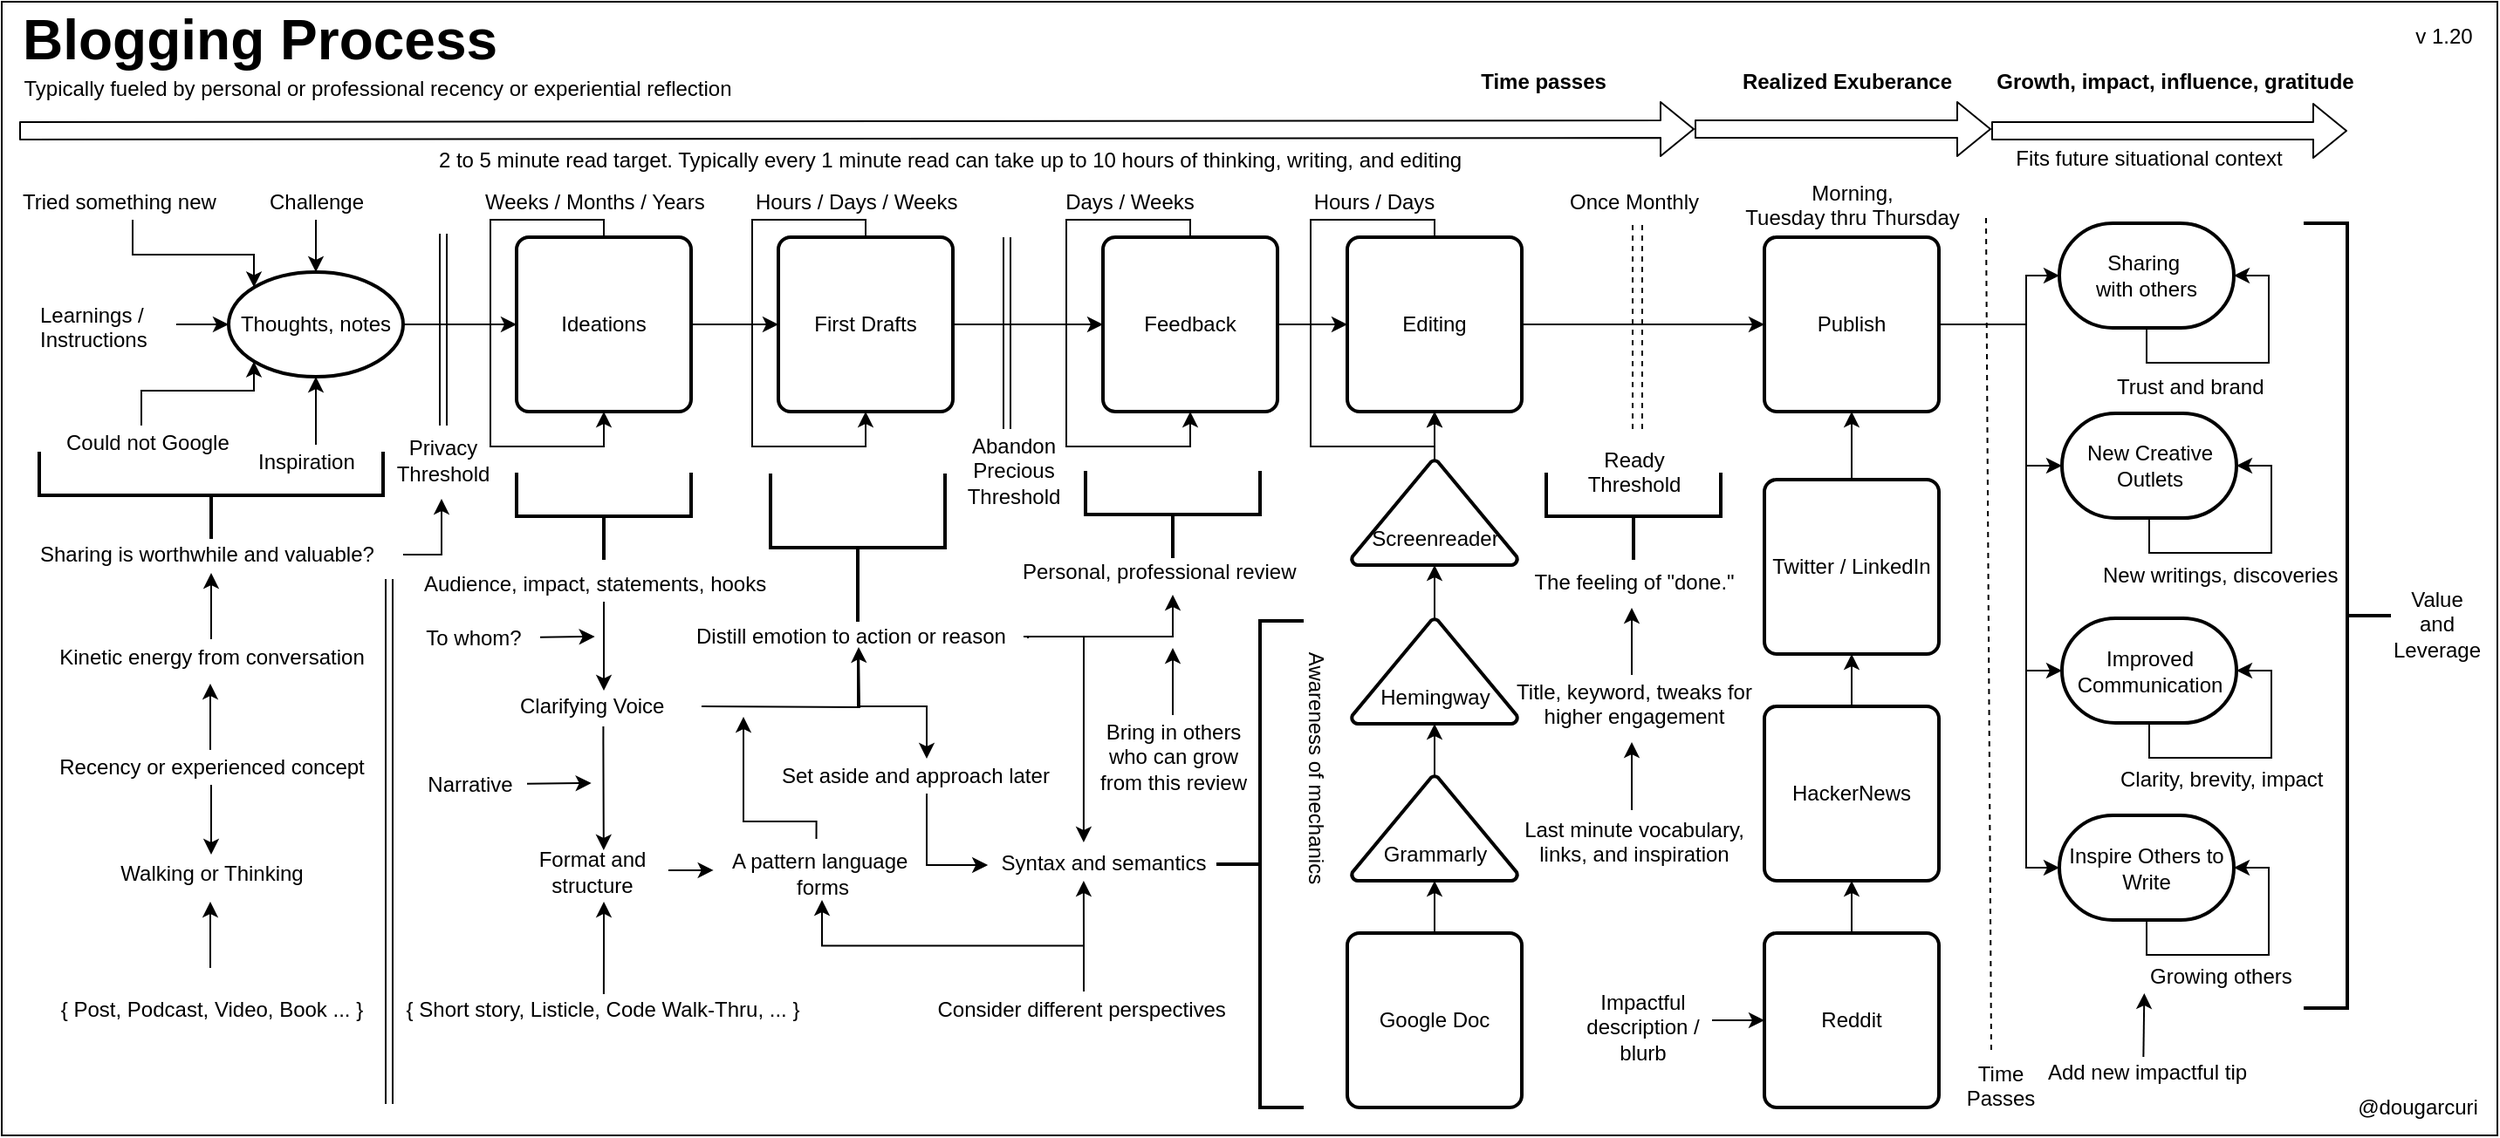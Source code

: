 <mxfile version="14.9.8" type="device"><diagram id="sORktMblNxH-J1R0v_uJ" name="process"><mxGraphModel dx="2148" dy="786" grid="1" gridSize="10" guides="1" tooltips="1" connect="1" arrows="1" fold="1" page="1" pageScale="1" pageWidth="850" pageHeight="1100" math="0" shadow="0"><root><mxCell id="0"/><mxCell id="1" parent="0"/><mxCell id="_Q_FbleokPixH2t-izun-12" value="" style="rounded=0;whiteSpace=wrap;html=1;align=center;fillColor=none;" parent="1" vertex="1"><mxGeometry x="-140" y="60" width="1430" height="650" as="geometry"/></mxCell><mxCell id="eukD2ALATDsCNfcXqx_N-5" style="edgeStyle=orthogonalEdgeStyle;rounded=0;orthogonalLoop=1;jettySize=auto;html=1;exitX=1;exitY=0.5;exitDx=0;exitDy=0;entryX=0;entryY=0.5;entryDx=0;entryDy=0;" parent="1" source="eukD2ALATDsCNfcXqx_N-1" target="eukD2ALATDsCNfcXqx_N-6" edge="1"><mxGeometry relative="1" as="geometry"><mxPoint x="295" y="245" as="targetPoint"/></mxGeometry></mxCell><mxCell id="eukD2ALATDsCNfcXqx_N-1" value="Ideations" style="rounded=1;whiteSpace=wrap;html=1;absoluteArcSize=1;arcSize=14;strokeWidth=2;" parent="1" vertex="1"><mxGeometry x="155" y="195" width="100" height="100" as="geometry"/></mxCell><mxCell id="eukD2ALATDsCNfcXqx_N-2" style="edgeStyle=orthogonalEdgeStyle;rounded=0;orthogonalLoop=1;jettySize=auto;html=1;entryX=0.5;entryY=1;entryDx=0;entryDy=0;" parent="1" source="eukD2ALATDsCNfcXqx_N-1" target="eukD2ALATDsCNfcXqx_N-1" edge="1"><mxGeometry relative="1" as="geometry"><Array as="points"><mxPoint x="205" y="185"/><mxPoint x="140" y="185"/><mxPoint x="140" y="315"/><mxPoint x="205" y="315"/></Array></mxGeometry></mxCell><mxCell id="eukD2ALATDsCNfcXqx_N-12" style="edgeStyle=orthogonalEdgeStyle;rounded=0;orthogonalLoop=1;jettySize=auto;html=1;exitX=1;exitY=0.5;exitDx=0;exitDy=0;entryX=0;entryY=0.5;entryDx=0;entryDy=0;" parent="1" source="eukD2ALATDsCNfcXqx_N-6" target="eukD2ALATDsCNfcXqx_N-11" edge="1"><mxGeometry relative="1" as="geometry"><mxPoint x="441" y="245" as="sourcePoint"/></mxGeometry></mxCell><mxCell id="eukD2ALATDsCNfcXqx_N-6" value="First Drafts" style="rounded=1;whiteSpace=wrap;html=1;absoluteArcSize=1;arcSize=14;strokeWidth=2;" parent="1" vertex="1"><mxGeometry x="305" y="195" width="100" height="100" as="geometry"/></mxCell><mxCell id="eukD2ALATDsCNfcXqx_N-8" style="edgeStyle=orthogonalEdgeStyle;rounded=0;orthogonalLoop=1;jettySize=auto;html=1;exitX=0.5;exitY=0;exitDx=0;exitDy=0;entryX=0.5;entryY=1;entryDx=0;entryDy=0;" parent="1" source="eukD2ALATDsCNfcXqx_N-6" target="eukD2ALATDsCNfcXqx_N-6" edge="1"><mxGeometry relative="1" as="geometry"><Array as="points"><mxPoint x="355" y="185"/><mxPoint x="290" y="185"/><mxPoint x="290" y="315"/><mxPoint x="355" y="315"/></Array></mxGeometry></mxCell><mxCell id="eukD2ALATDsCNfcXqx_N-9" value="Weeks / Months / Years" style="text;html=1;resizable=0;points=[];autosize=1;align=left;verticalAlign=top;spacingTop=-4;" parent="1" vertex="1"><mxGeometry x="135" y="165" width="140" height="20" as="geometry"/></mxCell><mxCell id="eukD2ALATDsCNfcXqx_N-10" value="Hours / Days / Weeks" style="text;html=1;resizable=0;points=[];autosize=1;align=left;verticalAlign=top;spacingTop=-4;" parent="1" vertex="1"><mxGeometry x="290" y="165" width="130" height="20" as="geometry"/></mxCell><mxCell id="eukD2ALATDsCNfcXqx_N-19" style="edgeStyle=orthogonalEdgeStyle;rounded=0;orthogonalLoop=1;jettySize=auto;html=1;exitX=1;exitY=0.5;exitDx=0;exitDy=0;entryX=0;entryY=0.5;entryDx=0;entryDy=0;" parent="1" source="eukD2ALATDsCNfcXqx_N-11" target="eukD2ALATDsCNfcXqx_N-23" edge="1"><mxGeometry relative="1" as="geometry"><mxPoint x="621" y="245" as="targetPoint"/></mxGeometry></mxCell><mxCell id="eukD2ALATDsCNfcXqx_N-11" value="Feedback" style="rounded=1;whiteSpace=wrap;html=1;absoluteArcSize=1;arcSize=14;strokeWidth=2;" parent="1" vertex="1"><mxGeometry x="491" y="195" width="100" height="100" as="geometry"/></mxCell><mxCell id="eukD2ALATDsCNfcXqx_N-15" style="edgeStyle=orthogonalEdgeStyle;rounded=0;orthogonalLoop=1;jettySize=auto;html=1;exitX=0.5;exitY=0;exitDx=0;exitDy=0;entryX=0.5;entryY=1;entryDx=0;entryDy=0;" parent="1" source="eukD2ALATDsCNfcXqx_N-11" target="eukD2ALATDsCNfcXqx_N-11" edge="1"><mxGeometry relative="1" as="geometry"><Array as="points"><mxPoint x="541" y="185"/><mxPoint x="470" y="185"/><mxPoint x="470" y="315"/><mxPoint x="541" y="315"/></Array></mxGeometry></mxCell><mxCell id="eukD2ALATDsCNfcXqx_N-16" value="Days / Weeks" style="text;html=1;resizable=0;points=[];align=center;verticalAlign=middle;labelBackgroundColor=#ffffff;" parent="eukD2ALATDsCNfcXqx_N-15" vertex="1" connectable="0"><mxGeometry x="-0.569" y="-4" relative="1" as="geometry"><mxPoint x="20" y="-6" as="offset"/></mxGeometry></mxCell><mxCell id="eukD2ALATDsCNfcXqx_N-27" style="edgeStyle=orthogonalEdgeStyle;rounded=0;orthogonalLoop=1;jettySize=auto;html=1;exitX=1;exitY=0.5;exitDx=0;exitDy=0;entryX=0;entryY=0.5;entryDx=0;entryDy=0;" parent="1" source="eukD2ALATDsCNfcXqx_N-23" target="eukD2ALATDsCNfcXqx_N-25" edge="1"><mxGeometry relative="1" as="geometry"/></mxCell><mxCell id="eukD2ALATDsCNfcXqx_N-23" value="Editing" style="rounded=1;whiteSpace=wrap;html=1;absoluteArcSize=1;arcSize=14;strokeWidth=2;" parent="1" vertex="1"><mxGeometry x="631" y="195" width="100" height="100" as="geometry"/></mxCell><mxCell id="eukD2ALATDsCNfcXqx_N-84" style="edgeStyle=orthogonalEdgeStyle;rounded=0;orthogonalLoop=1;jettySize=auto;html=1;exitX=1;exitY=0.5;exitDx=0;exitDy=0;entryX=0;entryY=0.5;entryDx=0;entryDy=0;entryPerimeter=0;" parent="1" source="eukD2ALATDsCNfcXqx_N-25" target="eukD2ALATDsCNfcXqx_N-85" edge="1"><mxGeometry relative="1" as="geometry"><mxPoint x="1019" y="245" as="targetPoint"/><Array as="points"><mxPoint x="1020" y="245"/><mxPoint x="1020" y="217"/></Array></mxGeometry></mxCell><mxCell id="XDr_hpNu63dDBBwY_nkR-8" style="edgeStyle=orthogonalEdgeStyle;rounded=0;orthogonalLoop=1;jettySize=auto;html=1;exitX=1;exitY=0.5;exitDx=0;exitDy=0;entryX=0;entryY=0.5;entryDx=0;entryDy=0;entryPerimeter=0;" parent="1" source="eukD2ALATDsCNfcXqx_N-25" target="eukD2ALATDsCNfcXqx_N-131" edge="1"><mxGeometry relative="1" as="geometry"><Array as="points"><mxPoint x="1020" y="245"/><mxPoint x="1020" y="443"/></Array></mxGeometry></mxCell><mxCell id="XDr_hpNu63dDBBwY_nkR-9" style="edgeStyle=orthogonalEdgeStyle;rounded=0;orthogonalLoop=1;jettySize=auto;html=1;exitX=1;exitY=0.5;exitDx=0;exitDy=0;entryX=0;entryY=0.5;entryDx=0;entryDy=0;entryPerimeter=0;" parent="1" source="eukD2ALATDsCNfcXqx_N-25" target="_Q_FbleokPixH2t-izun-14" edge="1"><mxGeometry relative="1" as="geometry"><Array as="points"><mxPoint x="1020" y="245"/><mxPoint x="1020" y="557"/></Array></mxGeometry></mxCell><mxCell id="XDr_hpNu63dDBBwY_nkR-10" style="edgeStyle=orthogonalEdgeStyle;rounded=0;orthogonalLoop=1;jettySize=auto;html=1;exitX=1;exitY=0.5;exitDx=0;exitDy=0;entryX=0;entryY=0.5;entryDx=0;entryDy=0;entryPerimeter=0;" parent="1" source="eukD2ALATDsCNfcXqx_N-25" target="eukD2ALATDsCNfcXqx_N-128" edge="1"><mxGeometry relative="1" as="geometry"><Array as="points"><mxPoint x="1020" y="245"/><mxPoint x="1020" y="326"/></Array></mxGeometry></mxCell><mxCell id="eukD2ALATDsCNfcXqx_N-25" value="Publish" style="rounded=1;whiteSpace=wrap;html=1;absoluteArcSize=1;arcSize=14;strokeWidth=2;" parent="1" vertex="1"><mxGeometry x="870" y="195" width="100" height="100" as="geometry"/></mxCell><mxCell id="eukD2ALATDsCNfcXqx_N-34" style="edgeStyle=orthogonalEdgeStyle;rounded=0;orthogonalLoop=1;jettySize=auto;html=1;exitX=0.5;exitY=0;exitDx=0;exitDy=0;entryX=0.5;entryY=1;entryDx=0;entryDy=0;" parent="1" source="eukD2ALATDsCNfcXqx_N-29" target="eukD2ALATDsCNfcXqx_N-30" edge="1"><mxGeometry relative="1" as="geometry"/></mxCell><mxCell id="eukD2ALATDsCNfcXqx_N-29" value="HackerNews" style="rounded=1;whiteSpace=wrap;html=1;absoluteArcSize=1;arcSize=14;strokeWidth=2;" parent="1" vertex="1"><mxGeometry x="870" y="464" width="100" height="100" as="geometry"/></mxCell><mxCell id="eukD2ALATDsCNfcXqx_N-33" style="edgeStyle=orthogonalEdgeStyle;rounded=0;orthogonalLoop=1;jettySize=auto;html=1;exitX=0.5;exitY=0;exitDx=0;exitDy=0;entryX=0.5;entryY=1;entryDx=0;entryDy=0;" parent="1" source="eukD2ALATDsCNfcXqx_N-30" target="eukD2ALATDsCNfcXqx_N-25" edge="1"><mxGeometry relative="1" as="geometry"/></mxCell><mxCell id="eukD2ALATDsCNfcXqx_N-30" value="Twitter / LinkedIn" style="rounded=1;whiteSpace=wrap;html=1;absoluteArcSize=1;arcSize=14;strokeWidth=2;" parent="1" vertex="1"><mxGeometry x="870" y="334" width="100" height="100" as="geometry"/></mxCell><mxCell id="eukD2ALATDsCNfcXqx_N-35" style="edgeStyle=orthogonalEdgeStyle;rounded=0;orthogonalLoop=1;jettySize=auto;html=1;exitX=0.5;exitY=0;exitDx=0;exitDy=0;entryX=0.5;entryY=1;entryDx=0;entryDy=0;" parent="1" source="eukD2ALATDsCNfcXqx_N-31" target="eukD2ALATDsCNfcXqx_N-29" edge="1"><mxGeometry relative="1" as="geometry"/></mxCell><mxCell id="eukD2ALATDsCNfcXqx_N-31" value="Reddit" style="rounded=1;whiteSpace=wrap;html=1;absoluteArcSize=1;arcSize=14;strokeWidth=2;" parent="1" vertex="1"><mxGeometry x="870" y="594" width="100" height="100" as="geometry"/></mxCell><mxCell id="eukD2ALATDsCNfcXqx_N-41" style="edgeStyle=orthogonalEdgeStyle;rounded=0;orthogonalLoop=1;jettySize=auto;html=1;exitX=0.5;exitY=0;exitDx=0;exitDy=0;entryX=0.5;entryY=1;entryDx=0;entryDy=0;exitPerimeter=0;" parent="1" source="eukD2ALATDsCNfcXqx_N-57" target="eukD2ALATDsCNfcXqx_N-23" edge="1"><mxGeometry relative="1" as="geometry"><mxPoint x="681" y="334" as="sourcePoint"/></mxGeometry></mxCell><mxCell id="eukD2ALATDsCNfcXqx_N-42" value="&lt;b&gt;&lt;font style=&quot;font-size: 32px&quot;&gt;Blogging Process&lt;/font&gt;&lt;/b&gt;" style="text;html=1;resizable=0;points=[];autosize=1;align=left;verticalAlign=top;spacingTop=-4;" parent="1" vertex="1"><mxGeometry x="-130" y="60" width="290" height="20" as="geometry"/></mxCell><mxCell id="eukD2ALATDsCNfcXqx_N-43" value="" style="strokeWidth=2;html=1;shape=mxgraph.flowchart.annotation_2;align=left;labelPosition=right;pointerEvents=1;rotation=-90;" parent="1" vertex="1"><mxGeometry x="180" y="305" width="50" height="100" as="geometry"/></mxCell><mxCell id="eukD2ALATDsCNfcXqx_N-74" value="" style="edgeStyle=orthogonalEdgeStyle;rounded=0;orthogonalLoop=1;jettySize=auto;html=1;" parent="1" source="eukD2ALATDsCNfcXqx_N-44" edge="1"><mxGeometry relative="1" as="geometry"><mxPoint x="205" y="455" as="targetPoint"/></mxGeometry></mxCell><mxCell id="eukD2ALATDsCNfcXqx_N-44" value="Audience, impact, statements, hooks" style="text;html=1;resizable=0;points=[];autosize=1;align=left;verticalAlign=top;spacingTop=-4;" parent="1" vertex="1"><mxGeometry x="100" y="384" width="210" height="20" as="geometry"/></mxCell><mxCell id="eukD2ALATDsCNfcXqx_N-94" style="edgeStyle=orthogonalEdgeStyle;rounded=0;orthogonalLoop=1;jettySize=auto;html=1;entryX=0.473;entryY=0.8;entryDx=0;entryDy=0;entryPerimeter=0;" parent="1" edge="1"><mxGeometry relative="1" as="geometry"><mxPoint x="261" y="464" as="sourcePoint"/><mxPoint x="351" y="430" as="targetPoint"/></mxGeometry></mxCell><mxCell id="eukD2ALATDsCNfcXqx_N-73" value="Clarifying Voice" style="text;html=1;resizable=0;points=[];autosize=1;align=left;verticalAlign=top;spacingTop=-4;" parent="1" vertex="1"><mxGeometry x="155" y="454" width="100" height="20" as="geometry"/></mxCell><mxCell id="eukD2ALATDsCNfcXqx_N-45" value="" style="strokeWidth=2;html=1;shape=mxgraph.flowchart.annotation_2;align=left;labelPosition=right;pointerEvents=1;rotation=-90;" parent="1" vertex="1"><mxGeometry x="506" y="304" width="50" height="100" as="geometry"/></mxCell><mxCell id="eukD2ALATDsCNfcXqx_N-46" value="Personal, professional review" style="text;html=1;resizable=0;points=[];autosize=1;align=left;verticalAlign=top;spacingTop=-4;" parent="1" vertex="1"><mxGeometry x="443" y="377" width="170" height="20" as="geometry"/></mxCell><mxCell id="eukD2ALATDsCNfcXqx_N-47" value="" style="strokeWidth=2;html=1;shape=mxgraph.flowchart.annotation_2;align=left;labelPosition=right;pointerEvents=1;rotation=-90;" parent="1" vertex="1"><mxGeometry x="308" y="323" width="85" height="100" as="geometry"/></mxCell><mxCell id="eukD2ALATDsCNfcXqx_N-99" style="edgeStyle=orthogonalEdgeStyle;rounded=0;orthogonalLoop=1;jettySize=auto;html=1;entryX=0.518;entryY=1.1;entryDx=0;entryDy=0;entryPerimeter=0;exitX=1.013;exitY=0.5;exitDx=0;exitDy=0;exitPerimeter=0;" parent="1" edge="1"><mxGeometry relative="1" as="geometry"><Array as="points"><mxPoint x="448" y="424"/><mxPoint x="531" y="424"/></Array><mxPoint x="448" y="425" as="sourcePoint"/><mxPoint x="531" y="400" as="targetPoint"/></mxGeometry></mxCell><mxCell id="eukD2ALATDsCNfcXqx_N-101" style="edgeStyle=orthogonalEdgeStyle;rounded=0;orthogonalLoop=1;jettySize=auto;html=1;entryX=0.415;entryY=-0.1;entryDx=0;entryDy=0;entryPerimeter=0;" parent="1" source="eukD2ALATDsCNfcXqx_N-48" target="eukD2ALATDsCNfcXqx_N-71" edge="1"><mxGeometry relative="1" as="geometry"><mxPoint x="480" y="540" as="targetPoint"/><Array as="points"><mxPoint x="480" y="424"/></Array></mxGeometry></mxCell><mxCell id="eukD2ALATDsCNfcXqx_N-115" style="edgeStyle=orthogonalEdgeStyle;rounded=0;orthogonalLoop=1;jettySize=auto;html=1;" parent="1" source="eukD2ALATDsCNfcXqx_N-48" target="eukD2ALATDsCNfcXqx_N-113" edge="1"><mxGeometry relative="1" as="geometry"/></mxCell><mxCell id="eukD2ALATDsCNfcXqx_N-48" value="Distill emotion to action or reason" style="text;html=1;resizable=0;points=[];autosize=1;align=left;verticalAlign=top;spacingTop=-4;" parent="1" vertex="1"><mxGeometry x="255.5" y="414" width="190" height="20" as="geometry"/></mxCell><mxCell id="eukD2ALATDsCNfcXqx_N-63" style="edgeStyle=orthogonalEdgeStyle;rounded=0;orthogonalLoop=1;jettySize=auto;html=1;exitX=0.5;exitY=0;exitDx=0;exitDy=0;entryX=0.5;entryY=1;entryDx=0;entryDy=0;entryPerimeter=0;" parent="1" source="eukD2ALATDsCNfcXqx_N-51" target="eukD2ALATDsCNfcXqx_N-55" edge="1"><mxGeometry relative="1" as="geometry"/></mxCell><mxCell id="eukD2ALATDsCNfcXqx_N-51" value="Google Doc" style="rounded=1;whiteSpace=wrap;html=1;absoluteArcSize=1;arcSize=14;strokeWidth=2;" parent="1" vertex="1"><mxGeometry x="631" y="594" width="100" height="100" as="geometry"/></mxCell><mxCell id="eukD2ALATDsCNfcXqx_N-61" style="edgeStyle=orthogonalEdgeStyle;rounded=0;orthogonalLoop=1;jettySize=auto;html=1;exitX=0.5;exitY=0;exitDx=0;exitDy=0;exitPerimeter=0;" parent="1" source="eukD2ALATDsCNfcXqx_N-55" target="eukD2ALATDsCNfcXqx_N-56" edge="1"><mxGeometry relative="1" as="geometry"/></mxCell><mxCell id="eukD2ALATDsCNfcXqx_N-55" value="&lt;br&gt;&lt;br&gt;Grammarly" style="strokeWidth=2;html=1;shape=mxgraph.flowchart.extract_or_measurement;whiteSpace=wrap;" parent="1" vertex="1"><mxGeometry x="633.5" y="504" width="95" height="60" as="geometry"/></mxCell><mxCell id="eukD2ALATDsCNfcXqx_N-59" style="edgeStyle=orthogonalEdgeStyle;rounded=0;orthogonalLoop=1;jettySize=auto;html=1;exitX=0.5;exitY=0;exitDx=0;exitDy=0;exitPerimeter=0;entryX=0.5;entryY=1;entryDx=0;entryDy=0;entryPerimeter=0;" parent="1" source="eukD2ALATDsCNfcXqx_N-56" target="eukD2ALATDsCNfcXqx_N-57" edge="1"><mxGeometry relative="1" as="geometry"/></mxCell><mxCell id="eukD2ALATDsCNfcXqx_N-56" value="&lt;br&gt;&lt;br&gt;Hemingway" style="strokeWidth=2;html=1;shape=mxgraph.flowchart.extract_or_measurement;whiteSpace=wrap;" parent="1" vertex="1"><mxGeometry x="633.5" y="414" width="95" height="60" as="geometry"/></mxCell><mxCell id="eukD2ALATDsCNfcXqx_N-57" value="&lt;br&gt;&lt;br&gt;Screenreader" style="strokeWidth=2;html=1;shape=mxgraph.flowchart.extract_or_measurement;whiteSpace=wrap;" parent="1" vertex="1"><mxGeometry x="633.5" y="323" width="95" height="60" as="geometry"/></mxCell><mxCell id="eukD2ALATDsCNfcXqx_N-64" value="" style="shape=flexArrow;endArrow=classic;html=1;" parent="1" edge="1"><mxGeometry width="50" height="50" relative="1" as="geometry"><mxPoint x="-130" y="134" as="sourcePoint"/><mxPoint x="830" y="133" as="targetPoint"/></mxGeometry></mxCell><mxCell id="eukD2ALATDsCNfcXqx_N-65" value="Typically fueled by personal or professional recency or experiential reflection" style="text;html=1;resizable=0;points=[];align=center;verticalAlign=middle;labelBackgroundColor=#ffffff;" parent="eukD2ALATDsCNfcXqx_N-64" vertex="1" connectable="0"><mxGeometry x="-0.572" y="3" relative="1" as="geometry"><mxPoint x="-1" y="-21" as="offset"/></mxGeometry></mxCell><mxCell id="eukD2ALATDsCNfcXqx_N-69" value="" style="strokeWidth=2;html=1;shape=mxgraph.flowchart.annotation_2;align=left;labelPosition=right;pointerEvents=1;rotation=0;" parent="1" vertex="1"><mxGeometry x="556" y="415" width="50" height="279" as="geometry"/></mxCell><mxCell id="eukD2ALATDsCNfcXqx_N-71" value="Syntax and semantics" style="text;html=1;resizable=0;points=[];autosize=1;align=center;verticalAlign=top;spacingTop=-4;" parent="1" vertex="1"><mxGeometry x="426" y="544" width="130" height="20" as="geometry"/></mxCell><mxCell id="eukD2ALATDsCNfcXqx_N-75" value="" style="shape=link;html=1;" parent="1" edge="1"><mxGeometry width="50" height="50" relative="1" as="geometry"><mxPoint x="436" y="305" as="sourcePoint"/><mxPoint x="436" y="195" as="targetPoint"/></mxGeometry></mxCell><mxCell id="eukD2ALATDsCNfcXqx_N-76" value="Abandon&lt;br&gt;Precious Threshold" style="text;html=1;strokeColor=none;fillColor=none;align=center;verticalAlign=middle;whiteSpace=wrap;rounded=0;" parent="1" vertex="1"><mxGeometry x="420" y="319" width="40" height="20" as="geometry"/></mxCell><mxCell id="eukD2ALATDsCNfcXqx_N-80" value="" style="endArrow=none;dashed=1;html=1;" parent="1" edge="1"><mxGeometry width="50" height="50" relative="1" as="geometry"><mxPoint x="794.5" y="305" as="sourcePoint"/><mxPoint x="794.5" y="185" as="targetPoint"/></mxGeometry></mxCell><mxCell id="eukD2ALATDsCNfcXqx_N-81" value="Ready&lt;br&gt;Threshold" style="text;html=1;resizable=0;points=[];autosize=1;align=center;verticalAlign=top;spacingTop=-4;" parent="1" vertex="1"><mxGeometry x="760" y="313" width="70" height="30" as="geometry"/></mxCell><mxCell id="eukD2ALATDsCNfcXqx_N-83" style="edgeStyle=orthogonalEdgeStyle;rounded=0;orthogonalLoop=1;jettySize=auto;html=1;exitX=1;exitY=0.5;exitDx=0;exitDy=0;exitPerimeter=0;entryX=0;entryY=0.5;entryDx=0;entryDy=0;" parent="1" source="eukD2ALATDsCNfcXqx_N-82" target="eukD2ALATDsCNfcXqx_N-1" edge="1"><mxGeometry relative="1" as="geometry"/></mxCell><mxCell id="eukD2ALATDsCNfcXqx_N-82" value="Thoughts, notes" style="strokeWidth=2;html=1;shape=mxgraph.flowchart.start_1;whiteSpace=wrap;" parent="1" vertex="1"><mxGeometry x="-10" y="215" width="100" height="60" as="geometry"/></mxCell><mxCell id="eukD2ALATDsCNfcXqx_N-85" value="Sharing&amp;nbsp;&lt;br&gt;with others" style="strokeWidth=2;html=1;shape=mxgraph.flowchart.terminator;whiteSpace=wrap;" parent="1" vertex="1"><mxGeometry x="1039" y="187" width="100" height="60" as="geometry"/></mxCell><mxCell id="eukD2ALATDsCNfcXqx_N-87" value="" style="endArrow=none;dashed=1;html=1;exitX=0.4;exitY=-0.133;exitDx=0;exitDy=0;exitPerimeter=0;" parent="1" source="eukD2ALATDsCNfcXqx_N-88" edge="1"><mxGeometry width="50" height="50" relative="1" as="geometry"><mxPoint x="997" y="490" as="sourcePoint"/><mxPoint x="997" y="184" as="targetPoint"/></mxGeometry></mxCell><mxCell id="eukD2ALATDsCNfcXqx_N-88" value="Time&lt;br&gt;Passes" style="text;html=1;resizable=0;points=[];autosize=1;align=center;verticalAlign=top;spacingTop=-4;" parent="1" vertex="1"><mxGeometry x="980" y="665" width="50" height="30" as="geometry"/></mxCell><mxCell id="eukD2ALATDsCNfcXqx_N-89" value="" style="shape=flexArrow;endArrow=classic;html=1;" parent="1" edge="1"><mxGeometry width="50" height="50" relative="1" as="geometry"><mxPoint x="1000" y="134" as="sourcePoint"/><mxPoint x="1204" y="134" as="targetPoint"/></mxGeometry></mxCell><mxCell id="eukD2ALATDsCNfcXqx_N-90" value="Fits future situational context" style="text;html=1;resizable=0;points=[];align=center;verticalAlign=middle;labelBackgroundColor=#ffffff;" parent="eukD2ALATDsCNfcXqx_N-89" vertex="1" connectable="0"><mxGeometry x="-0.572" y="3" relative="1" as="geometry"><mxPoint x="46.5" y="19" as="offset"/></mxGeometry></mxCell><mxCell id="eukD2ALATDsCNfcXqx_N-92" style="edgeStyle=orthogonalEdgeStyle;rounded=0;orthogonalLoop=1;jettySize=auto;html=1;exitX=0.5;exitY=1;exitDx=0;exitDy=0;exitPerimeter=0;entryX=1;entryY=0.5;entryDx=0;entryDy=0;entryPerimeter=0;" parent="1" source="eukD2ALATDsCNfcXqx_N-85" target="eukD2ALATDsCNfcXqx_N-85" edge="1"><mxGeometry relative="1" as="geometry"/></mxCell><mxCell id="eukD2ALATDsCNfcXqx_N-93" value="Trust and brand" style="text;html=1;resizable=0;points=[];autosize=1;align=left;verticalAlign=top;spacingTop=-4;" parent="1" vertex="1"><mxGeometry x="1070" y="271" width="100" height="20" as="geometry"/></mxCell><mxCell id="eukD2ALATDsCNfcXqx_N-95" value="2 to 5 minute read target. Typically every 1 minute read can take up to 10 hours of thinking, writing, and editing" style="text;html=1;resizable=0;points=[];align=center;verticalAlign=middle;labelBackgroundColor=#ffffff;" parent="1" vertex="1" connectable="0"><mxGeometry x="400" y="170" as="geometry"><mxPoint x="3" y="-19.5" as="offset"/></mxGeometry></mxCell><mxCell id="eukD2ALATDsCNfcXqx_N-106" style="edgeStyle=orthogonalEdgeStyle;rounded=0;orthogonalLoop=1;jettySize=auto;html=1;entryX=0.5;entryY=1;entryDx=0;entryDy=0;entryPerimeter=0;" parent="1" source="eukD2ALATDsCNfcXqx_N-105" target="eukD2ALATDsCNfcXqx_N-82" edge="1"><mxGeometry relative="1" as="geometry"/></mxCell><mxCell id="eukD2ALATDsCNfcXqx_N-105" value="Inspiration" style="text;html=1;resizable=0;points=[];autosize=1;align=left;verticalAlign=top;spacingTop=-4;" parent="1" vertex="1"><mxGeometry x="5" y="314" width="70" height="20" as="geometry"/></mxCell><mxCell id="eukD2ALATDsCNfcXqx_N-108" style="edgeStyle=orthogonalEdgeStyle;rounded=0;orthogonalLoop=1;jettySize=auto;html=1;entryX=0.5;entryY=0;entryDx=0;entryDy=0;entryPerimeter=0;" parent="1" source="eukD2ALATDsCNfcXqx_N-107" target="eukD2ALATDsCNfcXqx_N-82" edge="1"><mxGeometry relative="1" as="geometry"/></mxCell><mxCell id="eukD2ALATDsCNfcXqx_N-107" value="Challenge" style="text;html=1;resizable=0;points=[];autosize=1;align=center;verticalAlign=top;spacingTop=-4;" parent="1" vertex="1"><mxGeometry x="5" y="165" width="70" height="20" as="geometry"/></mxCell><mxCell id="eukD2ALATDsCNfcXqx_N-110" style="edgeStyle=orthogonalEdgeStyle;rounded=0;orthogonalLoop=1;jettySize=auto;html=1;entryX=0;entryY=0.5;entryDx=0;entryDy=0;entryPerimeter=0;" parent="1" source="eukD2ALATDsCNfcXqx_N-109" target="eukD2ALATDsCNfcXqx_N-82" edge="1"><mxGeometry relative="1" as="geometry"/></mxCell><mxCell id="eukD2ALATDsCNfcXqx_N-109" value="Learnings /&lt;br&gt;Instructions" style="text;html=1;resizable=0;points=[];autosize=1;align=left;verticalAlign=top;spacingTop=-4;" parent="1" vertex="1"><mxGeometry x="-120" y="230" width="80" height="30" as="geometry"/></mxCell><mxCell id="eukD2ALATDsCNfcXqx_N-116" style="edgeStyle=orthogonalEdgeStyle;rounded=0;orthogonalLoop=1;jettySize=auto;html=1;entryX=-0.007;entryY=0.55;entryDx=0;entryDy=0;entryPerimeter=0;" parent="1" source="eukD2ALATDsCNfcXqx_N-113" target="eukD2ALATDsCNfcXqx_N-71" edge="1"><mxGeometry relative="1" as="geometry"/></mxCell><mxCell id="eukD2ALATDsCNfcXqx_N-113" value="Set aside and approach later" style="text;html=1;resizable=0;points=[];autosize=1;align=left;verticalAlign=top;spacingTop=-4;" parent="1" vertex="1"><mxGeometry x="305" y="494" width="170" height="20" as="geometry"/></mxCell><mxCell id="eukD2ALATDsCNfcXqx_N-122" style="edgeStyle=orthogonalEdgeStyle;rounded=0;orthogonalLoop=1;jettySize=auto;html=1;entryX=0.145;entryY=0.855;entryDx=0;entryDy=0;entryPerimeter=0;" parent="1" source="eukD2ALATDsCNfcXqx_N-121" target="eukD2ALATDsCNfcXqx_N-82" edge="1"><mxGeometry relative="1" as="geometry"><Array as="points"><mxPoint x="-60" y="283"/><mxPoint x="5" y="283"/></Array></mxGeometry></mxCell><mxCell id="eukD2ALATDsCNfcXqx_N-121" value="Could not Google" style="text;html=1;resizable=0;points=[];autosize=1;align=left;verticalAlign=top;spacingTop=-4;" parent="1" vertex="1"><mxGeometry x="-105" y="303" width="110" height="20" as="geometry"/></mxCell><mxCell id="eukD2ALATDsCNfcXqx_N-124" style="edgeStyle=orthogonalEdgeStyle;rounded=0;orthogonalLoop=1;jettySize=auto;html=1;entryX=0.145;entryY=0.145;entryDx=0;entryDy=0;entryPerimeter=0;" parent="1" source="eukD2ALATDsCNfcXqx_N-123" target="eukD2ALATDsCNfcXqx_N-82" edge="1"><mxGeometry relative="1" as="geometry"/></mxCell><mxCell id="eukD2ALATDsCNfcXqx_N-123" value="Tried something new" style="text;html=1;resizable=0;points=[];autosize=1;align=left;verticalAlign=top;spacingTop=-4;" parent="1" vertex="1"><mxGeometry x="-130" y="165" width="130" height="20" as="geometry"/></mxCell><mxCell id="eukD2ALATDsCNfcXqx_N-128" value="New Creative Outlets" style="strokeWidth=2;html=1;shape=mxgraph.flowchart.terminator;whiteSpace=wrap;" parent="1" vertex="1"><mxGeometry x="1040.5" y="296" width="100" height="60" as="geometry"/></mxCell><mxCell id="eukD2ALATDsCNfcXqx_N-129" style="edgeStyle=orthogonalEdgeStyle;rounded=0;orthogonalLoop=1;jettySize=auto;html=1;exitX=0.5;exitY=1;exitDx=0;exitDy=0;exitPerimeter=0;entryX=1;entryY=0.5;entryDx=0;entryDy=0;entryPerimeter=0;" parent="1" source="eukD2ALATDsCNfcXqx_N-128" target="eukD2ALATDsCNfcXqx_N-128" edge="1"><mxGeometry relative="1" as="geometry"/></mxCell><mxCell id="eukD2ALATDsCNfcXqx_N-130" value="New writings, discoveries" style="text;html=1;resizable=0;points=[];autosize=1;align=left;verticalAlign=top;spacingTop=-4;" parent="1" vertex="1"><mxGeometry x="1061.5" y="378.5" width="150" height="20" as="geometry"/></mxCell><mxCell id="eukD2ALATDsCNfcXqx_N-131" value="Improved Communication" style="strokeWidth=2;html=1;shape=mxgraph.flowchart.terminator;whiteSpace=wrap;" parent="1" vertex="1"><mxGeometry x="1040.5" y="413.5" width="100" height="60" as="geometry"/></mxCell><mxCell id="eukD2ALATDsCNfcXqx_N-133" style="edgeStyle=orthogonalEdgeStyle;rounded=0;orthogonalLoop=1;jettySize=auto;html=1;exitX=0.5;exitY=1;exitDx=0;exitDy=0;exitPerimeter=0;entryX=1;entryY=0.5;entryDx=0;entryDy=0;entryPerimeter=0;" parent="1" source="eukD2ALATDsCNfcXqx_N-131" target="eukD2ALATDsCNfcXqx_N-131" edge="1"><mxGeometry relative="1" as="geometry"/></mxCell><mxCell id="eukD2ALATDsCNfcXqx_N-135" value="Clarity, brevity, impact&amp;nbsp;" style="text;html=1;resizable=0;points=[];autosize=1;align=left;verticalAlign=top;spacingTop=-4;" parent="1" vertex="1"><mxGeometry x="1071.5" y="495.5" width="140" height="20" as="geometry"/></mxCell><mxCell id="eukD2ALATDsCNfcXqx_N-138" value="" style="strokeWidth=2;html=1;shape=mxgraph.flowchart.annotation_2;align=left;labelPosition=right;pointerEvents=1;rotation=180;" parent="1" vertex="1"><mxGeometry x="1179" y="187" width="50" height="450" as="geometry"/></mxCell><mxCell id="eukD2ALATDsCNfcXqx_N-139" value="Value&lt;br&gt;and &lt;br&gt;Leverage" style="text;html=1;resizable=0;points=[];autosize=1;align=center;verticalAlign=top;spacingTop=-4;" parent="1" vertex="1"><mxGeometry x="1220" y="392.5" width="70" height="40" as="geometry"/></mxCell><mxCell id="XZcDNwNiaUteVOln5nIq-1" value="" style="shape=link;html=1;" parent="1" edge="1"><mxGeometry width="50" height="50" relative="1" as="geometry"><mxPoint x="113" y="303" as="sourcePoint"/><mxPoint x="113" y="193" as="targetPoint"/></mxGeometry></mxCell><mxCell id="XZcDNwNiaUteVOln5nIq-2" value="Privacy Threshold" style="text;html=1;strokeColor=none;fillColor=none;align=center;verticalAlign=middle;whiteSpace=wrap;rounded=0;" parent="1" vertex="1"><mxGeometry x="93" y="313" width="40" height="20" as="geometry"/></mxCell><mxCell id="XZcDNwNiaUteVOln5nIq-4" style="edgeStyle=orthogonalEdgeStyle;rounded=0;orthogonalLoop=1;jettySize=auto;html=1;entryX=0.5;entryY=1;entryDx=0;entryDy=0;entryPerimeter=0;" parent="1" source="XZcDNwNiaUteVOln5nIq-5" edge="1"><mxGeometry relative="1" as="geometry"><mxPoint x="72.5" y="372" as="sourcePoint"/><mxPoint x="112" y="345" as="targetPoint"/><Array as="points"><mxPoint x="112" y="377"/></Array></mxGeometry></mxCell><mxCell id="XZcDNwNiaUteVOln5nIq-5" value="Sharing is worthwhile and valuable?" style="text;html=1;resizable=0;points=[];autosize=1;align=left;verticalAlign=top;spacingTop=-4;" parent="1" vertex="1"><mxGeometry x="-120" y="367" width="210" height="20" as="geometry"/></mxCell><mxCell id="XZcDNwNiaUteVOln5nIq-6" value="" style="strokeWidth=2;html=1;shape=mxgraph.flowchart.annotation_2;align=left;labelPosition=right;pointerEvents=1;rotation=-90;" parent="1" vertex="1"><mxGeometry x="-45" y="244.5" width="50" height="197" as="geometry"/></mxCell><mxCell id="E38kSMGfufKx_o0Z0UjT-1" value="" style="strokeWidth=2;html=1;shape=mxgraph.flowchart.annotation_2;align=left;labelPosition=right;pointerEvents=1;rotation=-90;" parent="1" vertex="1"><mxGeometry x="770" y="305" width="50" height="100" as="geometry"/></mxCell><mxCell id="E38kSMGfufKx_o0Z0UjT-2" value="Title, keyword, tweaks for &lt;br&gt;higher engagement" style="text;html=1;resizable=0;points=[];autosize=1;align=center;verticalAlign=top;spacingTop=-4;" parent="1" vertex="1"><mxGeometry x="720" y="445.5" width="150" height="30" as="geometry"/></mxCell><mxCell id="E38kSMGfufKx_o0Z0UjT-3" value="" style="shape=flexArrow;endArrow=classic;html=1;" parent="1" edge="1"><mxGeometry width="50" height="50" relative="1" as="geometry"><mxPoint x="830" y="133" as="sourcePoint"/><mxPoint x="1000" y="133" as="targetPoint"/></mxGeometry></mxCell><mxCell id="E38kSMGfufKx_o0Z0UjT-4" value="&lt;b&gt;Realized Exuberance&lt;/b&gt;" style="text;html=1;resizable=0;points=[];align=center;verticalAlign=middle;labelBackgroundColor=#ffffff;" parent="E38kSMGfufKx_o0Z0UjT-3" vertex="1" connectable="0"><mxGeometry x="-0.572" y="3" relative="1" as="geometry"><mxPoint x="50" y="-24" as="offset"/></mxGeometry></mxCell><mxCell id="E38kSMGfufKx_o0Z0UjT-5" style="edgeStyle=orthogonalEdgeStyle;rounded=0;orthogonalLoop=1;jettySize=auto;html=1;exitX=0.5;exitY=0;exitDx=0;exitDy=0;entryX=0.5;entryY=1;entryDx=0;entryDy=0;" parent="1" edge="1"><mxGeometry relative="1" as="geometry"><mxPoint x="794" y="523.5" as="sourcePoint"/><mxPoint x="794" y="484.5" as="targetPoint"/></mxGeometry></mxCell><mxCell id="E38kSMGfufKx_o0Z0UjT-6" value="Last minute vocabulary,&lt;br&gt;links, and inspiration" style="text;html=1;resizable=0;points=[];autosize=1;align=center;verticalAlign=top;spacingTop=-4;" parent="1" vertex="1"><mxGeometry x="725" y="524.5" width="140" height="30" as="geometry"/></mxCell><mxCell id="A9MlgLuteRDHIZA7fGHJ-1" value="" style="endArrow=none;dashed=1;html=1;" parent="1" edge="1"><mxGeometry width="50" height="50" relative="1" as="geometry"><mxPoint x="800" y="305" as="sourcePoint"/><mxPoint x="800" y="185" as="targetPoint"/></mxGeometry></mxCell><mxCell id="A9MlgLuteRDHIZA7fGHJ-3" style="edgeStyle=orthogonalEdgeStyle;rounded=0;orthogonalLoop=1;jettySize=auto;html=1;exitX=0.5;exitY=0;exitDx=0;exitDy=0;entryX=0.5;entryY=1;entryDx=0;entryDy=0;" parent="1" edge="1"><mxGeometry relative="1" as="geometry"><mxPoint x="794" y="446" as="sourcePoint"/><mxPoint x="794" y="407.5" as="targetPoint"/></mxGeometry></mxCell><mxCell id="A9MlgLuteRDHIZA7fGHJ-4" value="The feeling of &quot;done.&quot;" style="text;html=1;resizable=0;points=[];autosize=1;align=center;verticalAlign=top;spacingTop=-4;" parent="1" vertex="1"><mxGeometry x="730" y="383" width="130" height="20" as="geometry"/></mxCell><mxCell id="_Q_FbleokPixH2t-izun-1" value="&lt;b&gt;Growth, impact, influence, gratitude&lt;/b&gt;" style="text;html=1;resizable=0;points=[];align=center;verticalAlign=middle;labelBackgroundColor=#ffffff;" parent="1" vertex="1" connectable="0"><mxGeometry x="1061.5" y="90" as="geometry"><mxPoint x="43" y="16" as="offset"/></mxGeometry></mxCell><mxCell id="_Q_FbleokPixH2t-izun-2" value="@dougarcuri" style="text;html=1;align=center;verticalAlign=middle;resizable=0;points=[];;autosize=1;" parent="1" vertex="1"><mxGeometry x="1204" y="684" width="80" height="20" as="geometry"/></mxCell><mxCell id="_Q_FbleokPixH2t-izun-3" value="Bring in others&lt;br&gt;who can grow&lt;br&gt;from this review" style="text;html=1;resizable=0;points=[];autosize=1;align=center;verticalAlign=top;spacingTop=-4;" parent="1" vertex="1"><mxGeometry x="481" y="469" width="100" height="40" as="geometry"/></mxCell><mxCell id="_Q_FbleokPixH2t-izun-5" style="edgeStyle=orthogonalEdgeStyle;rounded=0;orthogonalLoop=1;jettySize=auto;html=1;exitX=0.5;exitY=0;exitDx=0;exitDy=0;entryX=0.5;entryY=1;entryDx=0;entryDy=0;" parent="1" edge="1"><mxGeometry relative="1" as="geometry"><mxPoint x="531" y="469" as="sourcePoint"/><mxPoint x="531" y="430.5" as="targetPoint"/></mxGeometry></mxCell><mxCell id="_Q_FbleokPixH2t-izun-6" style="edgeStyle=orthogonalEdgeStyle;rounded=0;orthogonalLoop=1;jettySize=auto;html=1;exitX=0.5;exitY=0;exitDx=0;exitDy=0;entryX=0.5;entryY=1;entryDx=0;entryDy=0;" parent="1" edge="1"><mxGeometry relative="1" as="geometry"><Array as="points"><mxPoint x="681" y="185"/><mxPoint x="610" y="185"/><mxPoint x="610" y="315"/><mxPoint x="681" y="315"/></Array><mxPoint x="681" y="195" as="sourcePoint"/><mxPoint x="681" y="295" as="targetPoint"/></mxGeometry></mxCell><mxCell id="_Q_FbleokPixH2t-izun-7" value="Hours / Days" style="text;html=1;resizable=0;points=[];align=center;verticalAlign=middle;labelBackgroundColor=#ffffff;" parent="_Q_FbleokPixH2t-izun-6" vertex="1" connectable="0"><mxGeometry x="-0.569" y="-4" relative="1" as="geometry"><mxPoint x="20" y="-6" as="offset"/></mxGeometry></mxCell><mxCell id="_Q_FbleokPixH2t-izun-11" value="Awareness of mechanics" style="text;html=1;align=center;verticalAlign=middle;resizable=0;points=[];;autosize=1;rotation=90;" parent="1" vertex="1"><mxGeometry x="538" y="489" width="150" height="20" as="geometry"/></mxCell><mxCell id="_Q_FbleokPixH2t-izun-14" value="Inspire Others to Write" style="strokeWidth=2;html=1;shape=mxgraph.flowchart.terminator;whiteSpace=wrap;" parent="1" vertex="1"><mxGeometry x="1039" y="526.5" width="100" height="60" as="geometry"/></mxCell><mxCell id="_Q_FbleokPixH2t-izun-15" style="edgeStyle=orthogonalEdgeStyle;rounded=0;orthogonalLoop=1;jettySize=auto;html=1;exitX=0.5;exitY=1;exitDx=0;exitDy=0;exitPerimeter=0;entryX=1;entryY=0.5;entryDx=0;entryDy=0;entryPerimeter=0;" parent="1" source="_Q_FbleokPixH2t-izun-14" target="_Q_FbleokPixH2t-izun-14" edge="1"><mxGeometry relative="1" as="geometry"/></mxCell><mxCell id="_Q_FbleokPixH2t-izun-16" value="Growing others" style="text;html=1;resizable=0;points=[];autosize=1;align=left;verticalAlign=top;spacingTop=-4;" parent="1" vertex="1"><mxGeometry x="1089" y="608.5" width="100" height="20" as="geometry"/></mxCell><mxCell id="_Q_FbleokPixH2t-izun-19" value="A pattern language&amp;nbsp;&lt;br&gt;forms" style="text;html=1;align=center;verticalAlign=middle;resizable=0;points=[];;autosize=1;" parent="1" vertex="1"><mxGeometry x="270" y="545" width="120" height="30" as="geometry"/></mxCell><mxCell id="_Q_FbleokPixH2t-izun-22" value="Format and &lt;br&gt;structure" style="text;html=1;align=center;verticalAlign=middle;resizable=0;points=[];;autosize=1;" parent="1" vertex="1"><mxGeometry x="158" y="544" width="80" height="30" as="geometry"/></mxCell><mxCell id="_Q_FbleokPixH2t-izun-28" value="" style="endArrow=classic;html=1;exitX=1.05;exitY=0.467;exitDx=0;exitDy=0;exitPerimeter=0;entryX=-0.018;entryY=0.433;entryDx=0;entryDy=0;entryPerimeter=0;" parent="1" source="_Q_FbleokPixH2t-izun-22" target="_Q_FbleokPixH2t-izun-19" edge="1"><mxGeometry width="50" height="50" relative="1" as="geometry"><mxPoint x="225" y="594" as="sourcePoint"/><mxPoint x="275" y="594" as="targetPoint"/></mxGeometry></mxCell><mxCell id="_Q_FbleokPixH2t-izun-29" style="edgeStyle=orthogonalEdgeStyle;rounded=0;orthogonalLoop=1;jettySize=auto;html=1;exitX=0.473;exitY=-0.167;exitDx=0;exitDy=0;exitPerimeter=0;" parent="1" source="_Q_FbleokPixH2t-izun-19" edge="1"><mxGeometry relative="1" as="geometry"><mxPoint x="331.5" y="550" as="sourcePoint"/><mxPoint x="285" y="470" as="targetPoint"/><Array as="points"><mxPoint x="327" y="530"/><mxPoint x="285" y="530"/></Array></mxGeometry></mxCell><mxCell id="_Q_FbleokPixH2t-izun-40" style="edgeStyle=orthogonalEdgeStyle;rounded=0;orthogonalLoop=1;jettySize=auto;html=1;exitX=0.504;exitY=0.075;exitDx=0;exitDy=0;entryX=0.575;entryY=1.033;entryDx=0;entryDy=0;entryPerimeter=0;exitPerimeter=0;" parent="1" source="_Q_FbleokPixH2t-izun-41" edge="1"><mxGeometry relative="1" as="geometry"><mxPoint x="205" y="623.5" as="sourcePoint"/><mxPoint x="205" y="575.99" as="targetPoint"/></mxGeometry></mxCell><mxCell id="_Q_FbleokPixH2t-izun-41" value="{ Short story, Listicle, Code Walk-Thru, ... }" style="text;html=1;align=center;verticalAlign=middle;resizable=0;points=[];;autosize=1;" parent="1" vertex="1"><mxGeometry x="84" y="627.5" width="240" height="20" as="geometry"/></mxCell><mxCell id="_Q_FbleokPixH2t-izun-42" value="Narrative" style="text;html=1;align=center;verticalAlign=middle;resizable=0;points=[];;autosize=1;" parent="1" vertex="1"><mxGeometry x="98" y="499" width="60" height="20" as="geometry"/></mxCell><mxCell id="_Q_FbleokPixH2t-izun-43" value="" style="endArrow=classic;html=1;exitX=1.05;exitY=0.467;exitDx=0;exitDy=0;exitPerimeter=0;entryX=-0.018;entryY=0.433;entryDx=0;entryDy=0;entryPerimeter=0;" parent="1" source="_Q_FbleokPixH2t-izun-42" edge="1"><mxGeometry width="50" height="50" relative="1" as="geometry"><mxPoint x="155" y="544" as="sourcePoint"/><mxPoint x="197.84" y="507.99" as="targetPoint"/></mxGeometry></mxCell><mxCell id="_Q_FbleokPixH2t-izun-46" value="Kinetic energy from conversation" style="text;html=1;resizable=0;points=[];autosize=1;align=center;verticalAlign=top;spacingTop=-4;" parent="1" vertex="1"><mxGeometry x="-115" y="425.5" width="190" height="20" as="geometry"/></mxCell><mxCell id="_Q_FbleokPixH2t-izun-47" style="edgeStyle=orthogonalEdgeStyle;rounded=0;orthogonalLoop=1;jettySize=auto;html=1;exitX=0.5;exitY=0;exitDx=0;exitDy=0;entryX=0.5;entryY=1;entryDx=0;entryDy=0;" parent="1" edge="1"><mxGeometry relative="1" as="geometry"><mxPoint x="-20" y="425.5" as="sourcePoint"/><mxPoint x="-20" y="387.5" as="targetPoint"/></mxGeometry></mxCell><mxCell id="_Q_FbleokPixH2t-izun-48" value="v 1.20" style="text;html=1;align=center;verticalAlign=middle;resizable=0;points=[];;autosize=1;" parent="1" vertex="1"><mxGeometry x="1234" y="70" width="50" height="20" as="geometry"/></mxCell><mxCell id="_Q_FbleokPixH2t-izun-50" value="Morning,&lt;br&gt;Tuesday thru Thursday" style="text;html=1;resizable=0;points=[];autosize=1;align=center;verticalAlign=top;spacingTop=-4;" parent="1" vertex="1"><mxGeometry x="850" y="160" width="140" height="30" as="geometry"/></mxCell><mxCell id="zU-e8OjX_shGi7Sc3IXM-3" style="edgeStyle=orthogonalEdgeStyle;rounded=0;orthogonalLoop=1;jettySize=auto;html=1;entryX=0.5;entryY=-0.05;entryDx=0;entryDy=0;entryPerimeter=0;" parent="1" source="zIdOct_GvR7lDDNctgsz-1" target="zU-e8OjX_shGi7Sc3IXM-2" edge="1"><mxGeometry relative="1" as="geometry"/></mxCell><mxCell id="zIdOct_GvR7lDDNctgsz-1" value="Recency or experienced concept" style="text;html=1;resizable=0;points=[];autosize=1;align=center;verticalAlign=top;spacingTop=-4;" parent="1" vertex="1"><mxGeometry x="-115" y="489" width="190" height="20" as="geometry"/></mxCell><mxCell id="zIdOct_GvR7lDDNctgsz-2" style="edgeStyle=orthogonalEdgeStyle;rounded=0;orthogonalLoop=1;jettySize=auto;html=1;exitX=0.5;exitY=0;exitDx=0;exitDy=0;entryX=0.5;entryY=1;entryDx=0;entryDy=0;" parent="1" edge="1"><mxGeometry relative="1" as="geometry"><mxPoint x="-20.5" y="489" as="sourcePoint"/><mxPoint x="-20.5" y="451" as="targetPoint"/></mxGeometry></mxCell><mxCell id="XDr_hpNu63dDBBwY_nkR-4" value="Add new impactful tip" style="text;html=1;resizable=0;points=[];autosize=1;align=center;verticalAlign=top;spacingTop=-4;" parent="1" vertex="1"><mxGeometry x="1024" y="664" width="130" height="20" as="geometry"/></mxCell><mxCell id="XDr_hpNu63dDBBwY_nkR-7" style="edgeStyle=orthogonalEdgeStyle;rounded=0;orthogonalLoop=1;jettySize=auto;html=1;entryX=0.5;entryY=1;entryDx=0;entryDy=0;exitX=0.486;exitY=0.05;exitDx=0;exitDy=0;exitPerimeter=0;" parent="1" source="XDr_hpNu63dDBBwY_nkR-4" edge="1"><mxGeometry relative="1" as="geometry"><mxPoint x="1088" y="660" as="sourcePoint"/><mxPoint x="1087.67" y="628.5" as="targetPoint"/></mxGeometry></mxCell><mxCell id="JmhoWl_4fP6k6Nc9QAcW-6" style="edgeStyle=orthogonalEdgeStyle;rounded=0;orthogonalLoop=1;jettySize=auto;html=1;" parent="1" source="JmhoWl_4fP6k6Nc9QAcW-1" target="eukD2ALATDsCNfcXqx_N-31" edge="1"><mxGeometry relative="1" as="geometry"/></mxCell><mxCell id="JmhoWl_4fP6k6Nc9QAcW-1" value="Impactful &lt;br&gt;description / &lt;br&gt;blurb" style="text;html=1;resizable=0;points=[];autosize=1;align=center;verticalAlign=top;spacingTop=-4;" parent="1" vertex="1"><mxGeometry x="760" y="624" width="80" height="40" as="geometry"/></mxCell><mxCell id="x8zsWK8LIomScfAkJkEm-1" value="To whom?" style="text;html=1;align=center;verticalAlign=middle;resizable=0;points=[];;autosize=1;" parent="1" vertex="1"><mxGeometry x="95" y="415" width="70" height="20" as="geometry"/></mxCell><mxCell id="x8zsWK8LIomScfAkJkEm-2" value="" style="endArrow=classic;html=1;exitX=1.05;exitY=0.467;exitDx=0;exitDy=0;exitPerimeter=0;entryX=-0.018;entryY=0.433;entryDx=0;entryDy=0;entryPerimeter=0;" parent="1" source="x8zsWK8LIomScfAkJkEm-1" edge="1"><mxGeometry width="50" height="50" relative="1" as="geometry"><mxPoint x="157" y="460" as="sourcePoint"/><mxPoint x="199.84" y="423.99" as="targetPoint"/></mxGeometry></mxCell><mxCell id="x8zsWK8LIomScfAkJkEm-3" value="" style="edgeStyle=orthogonalEdgeStyle;rounded=0;orthogonalLoop=1;jettySize=auto;html=1;" parent="1" edge="1"><mxGeometry relative="1" as="geometry"><mxPoint x="204.92" y="546.5" as="targetPoint"/><mxPoint x="204.71" y="475.5" as="sourcePoint"/><Array as="points"><mxPoint x="204.71" y="485.5"/><mxPoint x="204.71" y="485.5"/></Array></mxGeometry></mxCell><mxCell id="zU-e8OjX_shGi7Sc3IXM-2" value="Walking or Thinking" style="text;html=1;align=center;verticalAlign=middle;resizable=0;points=[];;autosize=1;" parent="1" vertex="1"><mxGeometry x="-80" y="550" width="120" height="20" as="geometry"/></mxCell><mxCell id="vANZ1GO57bjdFROCeeze-2" value="{ Post, Podcast, Video, Book ... }" style="text;html=1;align=center;verticalAlign=middle;resizable=0;points=[];;autosize=1;" parent="1" vertex="1"><mxGeometry x="-115" y="627.5" width="190" height="20" as="geometry"/></mxCell><mxCell id="vANZ1GO57bjdFROCeeze-4" style="edgeStyle=orthogonalEdgeStyle;rounded=0;orthogonalLoop=1;jettySize=auto;html=1;exitX=0.5;exitY=0;exitDx=0;exitDy=0;entryX=0.5;entryY=1;entryDx=0;entryDy=0;" parent="1" edge="1"><mxGeometry relative="1" as="geometry"><mxPoint x="-20.5" y="614" as="sourcePoint"/><mxPoint x="-20.5" y="576" as="targetPoint"/></mxGeometry></mxCell><mxCell id="vANZ1GO57bjdFROCeeze-7" style="edgeStyle=orthogonalEdgeStyle;rounded=0;orthogonalLoop=1;jettySize=auto;html=1;entryX=0.438;entryY=1;entryDx=0;entryDy=0;entryPerimeter=0;" parent="1" source="vANZ1GO57bjdFROCeeze-5" edge="1"><mxGeometry relative="1" as="geometry"><mxPoint x="479.94" y="564" as="targetPoint"/></mxGeometry></mxCell><mxCell id="vANZ1GO57bjdFROCeeze-10" style="edgeStyle=orthogonalEdgeStyle;rounded=0;orthogonalLoop=1;jettySize=auto;html=1;" parent="1" source="vANZ1GO57bjdFROCeeze-5" target="_Q_FbleokPixH2t-izun-19" edge="1"><mxGeometry relative="1" as="geometry"/></mxCell><mxCell id="vANZ1GO57bjdFROCeeze-5" value="Consider different perspectives&amp;nbsp;" style="text;html=1;resizable=0;points=[];autosize=1;align=center;verticalAlign=top;spacingTop=-4;" parent="1" vertex="1"><mxGeometry x="390" y="627.5" width="180" height="20" as="geometry"/></mxCell><mxCell id="vANZ1GO57bjdFROCeeze-9" value="" style="shape=link;html=1;" parent="1" edge="1"><mxGeometry width="50" height="50" relative="1" as="geometry"><mxPoint x="82" y="692" as="sourcePoint"/><mxPoint x="82" y="391" as="targetPoint"/></mxGeometry></mxCell><mxCell id="p8OCW-Yi22l0DuW4gzH5-3" value="&lt;b&gt;Time passes&lt;/b&gt;" style="text;html=1;resizable=0;points=[];align=center;verticalAlign=middle;labelBackgroundColor=#ffffff;" vertex="1" connectable="0" parent="1"><mxGeometry x="700" y="90" as="geometry"><mxPoint x="43" y="16" as="offset"/></mxGeometry></mxCell><mxCell id="p8OCW-Yi22l0DuW4gzH5-4" value="Once Monthly" style="text;html=1;resizable=0;points=[];align=center;verticalAlign=middle;labelBackgroundColor=#ffffff;" vertex="1" connectable="0" parent="1"><mxGeometry x="795" y="175" as="geometry"/></mxCell></root></mxGraphModel></diagram></mxfile>